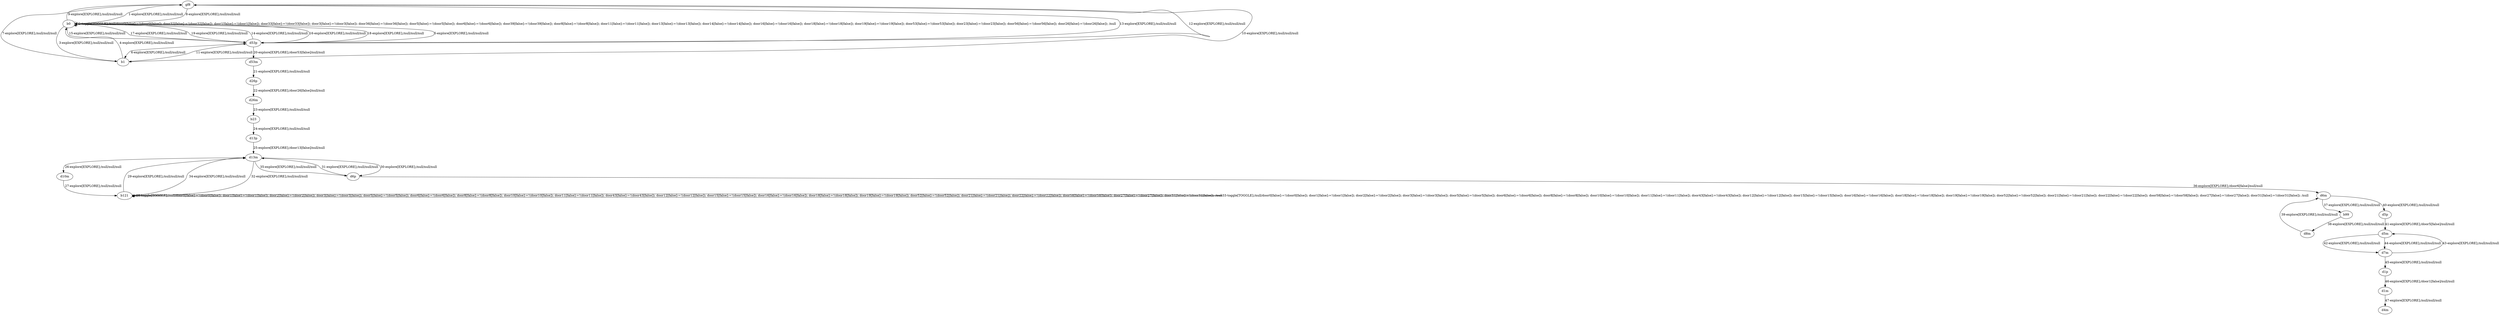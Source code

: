 # Total number of goals covered by this test: 1
# d1m --> d4m

digraph g {
"gf8" -> "b0" [label = "1-explore[EXPLORE];/null/null/null"];
"b0" -> "b0" [label = "2-toggle[TOGGLE];/null/door0[false]:=!(door0[false]); door32[false]:=!(door32[false]); door1[false]:=!(door1[false]); door33[false]:=!(door33[false]); door3[false]:=!(door3[false]); door36[false]:=!(door36[false]); door5[false]:=!(door5[false]); door6[false]:=!(door6[false]); door39[false]:=!(door39[false]); door8[false]:=!(door8[false]); door11[false]:=!(door11[false]); door13[false]:=!(door13[false]); door14[false]:=!(door14[false]); door16[false]:=!(door16[false]); door18[false]:=!(door18[false]); door19[false]:=!(door19[false]); door53[false]:=!(door53[false]); door23[false]:=!(door23[false]); door56[false]:=!(door56[false]); door26[false]:=!(door26[false]); /null"];
"b0" -> "b1" [label = "3-explore[EXPLORE];/null/null/null"];
"b1" -> "b0" [label = "4-explore[EXPLORE];/null/null/null"];
"b0" -> "d53p" [label = "5-explore[EXPLORE];/null/null/null"];
"d53p" -> "b1" [label = "6-explore[EXPLORE];/null/null/null"];
"b1" -> "gf8" [label = "7-explore[EXPLORE];/null/null/null"];
"gf8" -> "b0" [label = "8-explore[EXPLORE];/null/null/null"];
"b0" -> "gf8" [label = "9-explore[EXPLORE];/null/null/null"];
"gf8" -> "b1" [label = "10-explore[EXPLORE];/null/null/null"];
"b1" -> "d53p" [label = "11-explore[EXPLORE];/null/null/null"];
"d53p" -> "gf8" [label = "12-explore[EXPLORE];/null/null/null"];
"gf8" -> "d53p" [label = "13-explore[EXPLORE];/null/null/null"];
"d53p" -> "b0" [label = "14-explore[EXPLORE];/null/null/null"];
"b0" -> "d53p" [label = "15-explore[EXPLORE];/null/null/null"];
"d53p" -> "b0" [label = "16-explore[EXPLORE];/null/null/null"];
"b0" -> "d53p" [label = "17-explore[EXPLORE];/null/null/null"];
"d53p" -> "b0" [label = "18-explore[EXPLORE];/null/null/null"];
"b0" -> "d53p" [label = "19-explore[EXPLORE];/null/null/null"];
"d53p" -> "d53m" [label = "20-explore[EXPLORE];/door53[false]/null/null"];
"d53m" -> "d26p" [label = "21-explore[EXPLORE];/null/null/null"];
"d26p" -> "d26m" [label = "22-explore[EXPLORE];/door26[false]/null/null"];
"d26m" -> "b23" [label = "23-explore[EXPLORE];/null/null/null"];
"b23" -> "d13p" [label = "24-explore[EXPLORE];/null/null/null"];
"d13p" -> "d13m" [label = "25-explore[EXPLORE];/door13[false]/null/null"];
"d13m" -> "d10m" [label = "26-explore[EXPLORE];/null/null/null"];
"d10m" -> "b121" [label = "27-explore[EXPLORE];/null/null/null"];
"b121" -> "b121" [label = "28-toggle[TOGGLE];/null/door0[false]:=!(door0[false]); door1[false]:=!(door1[false]); door2[false]:=!(door2[false]); door3[false]:=!(door3[false]); door5[false]:=!(door5[false]); door6[false]:=!(door6[false]); door8[false]:=!(door8[false]); door10[false]:=!(door10[false]); door11[false]:=!(door11[false]); door43[false]:=!(door43[false]); door12[false]:=!(door12[false]); door15[false]:=!(door15[false]); door16[false]:=!(door16[false]); door18[false]:=!(door18[false]); door19[false]:=!(door19[false]); door52[false]:=!(door52[false]); door21[false]:=!(door21[false]); door22[false]:=!(door22[false]); door58[false]:=!(door58[false]); door27[false]:=!(door27[false]); door31[false]:=!(door31[false]); /null"];
"b121" -> "d13m" [label = "29-explore[EXPLORE];/null/null/null"];
"d13m" -> "d6p" [label = "30-explore[EXPLORE];/null/null/null"];
"d6p" -> "d13m" [label = "31-explore[EXPLORE];/null/null/null"];
"d13m" -> "b121" [label = "32-explore[EXPLORE];/null/null/null"];
"b121" -> "b121" [label = "33-toggle[TOGGLE];/null/door0[false]:=!(door0[false]); door1[false]:=!(door1[false]); door2[false]:=!(door2[false]); door3[false]:=!(door3[false]); door5[false]:=!(door5[false]); door6[false]:=!(door6[false]); door8[false]:=!(door8[false]); door10[false]:=!(door10[false]); door11[false]:=!(door11[false]); door43[false]:=!(door43[false]); door12[false]:=!(door12[false]); door15[false]:=!(door15[false]); door16[false]:=!(door16[false]); door18[false]:=!(door18[false]); door19[false]:=!(door19[false]); door52[false]:=!(door52[false]); door21[false]:=!(door21[false]); door22[false]:=!(door22[false]); door58[false]:=!(door58[false]); door27[false]:=!(door27[false]); door31[false]:=!(door31[false]); /null"];
"b121" -> "d13m" [label = "34-explore[EXPLORE];/null/null/null"];
"d13m" -> "d6p" [label = "35-explore[EXPLORE];/null/null/null"];
"d6p" -> "d6m" [label = "36-explore[EXPLORE];/door6[false]/null/null"];
"d6m" -> "b99" [label = "37-explore[EXPLORE];/null/null/null"];
"b99" -> "d8m" [label = "38-explore[EXPLORE];/null/null/null"];
"d8m" -> "d6m" [label = "39-explore[EXPLORE];/null/null/null"];
"d6m" -> "d5p" [label = "40-explore[EXPLORE];/null/null/null"];
"d5p" -> "d5m" [label = "41-explore[EXPLORE];/door5[false]/null/null"];
"d5m" -> "d7m" [label = "42-explore[EXPLORE];/null/null/null"];
"d7m" -> "d5m" [label = "43-explore[EXPLORE];/null/null/null"];
"d5m" -> "d7m" [label = "44-explore[EXPLORE];/null/null/null"];
"d7m" -> "d1p" [label = "45-explore[EXPLORE];/null/null/null"];
"d1p" -> "d1m" [label = "46-explore[EXPLORE];/door1[false]/null/null"];
"d1m" -> "d4m" [label = "47-explore[EXPLORE];/null/null/null"];
}